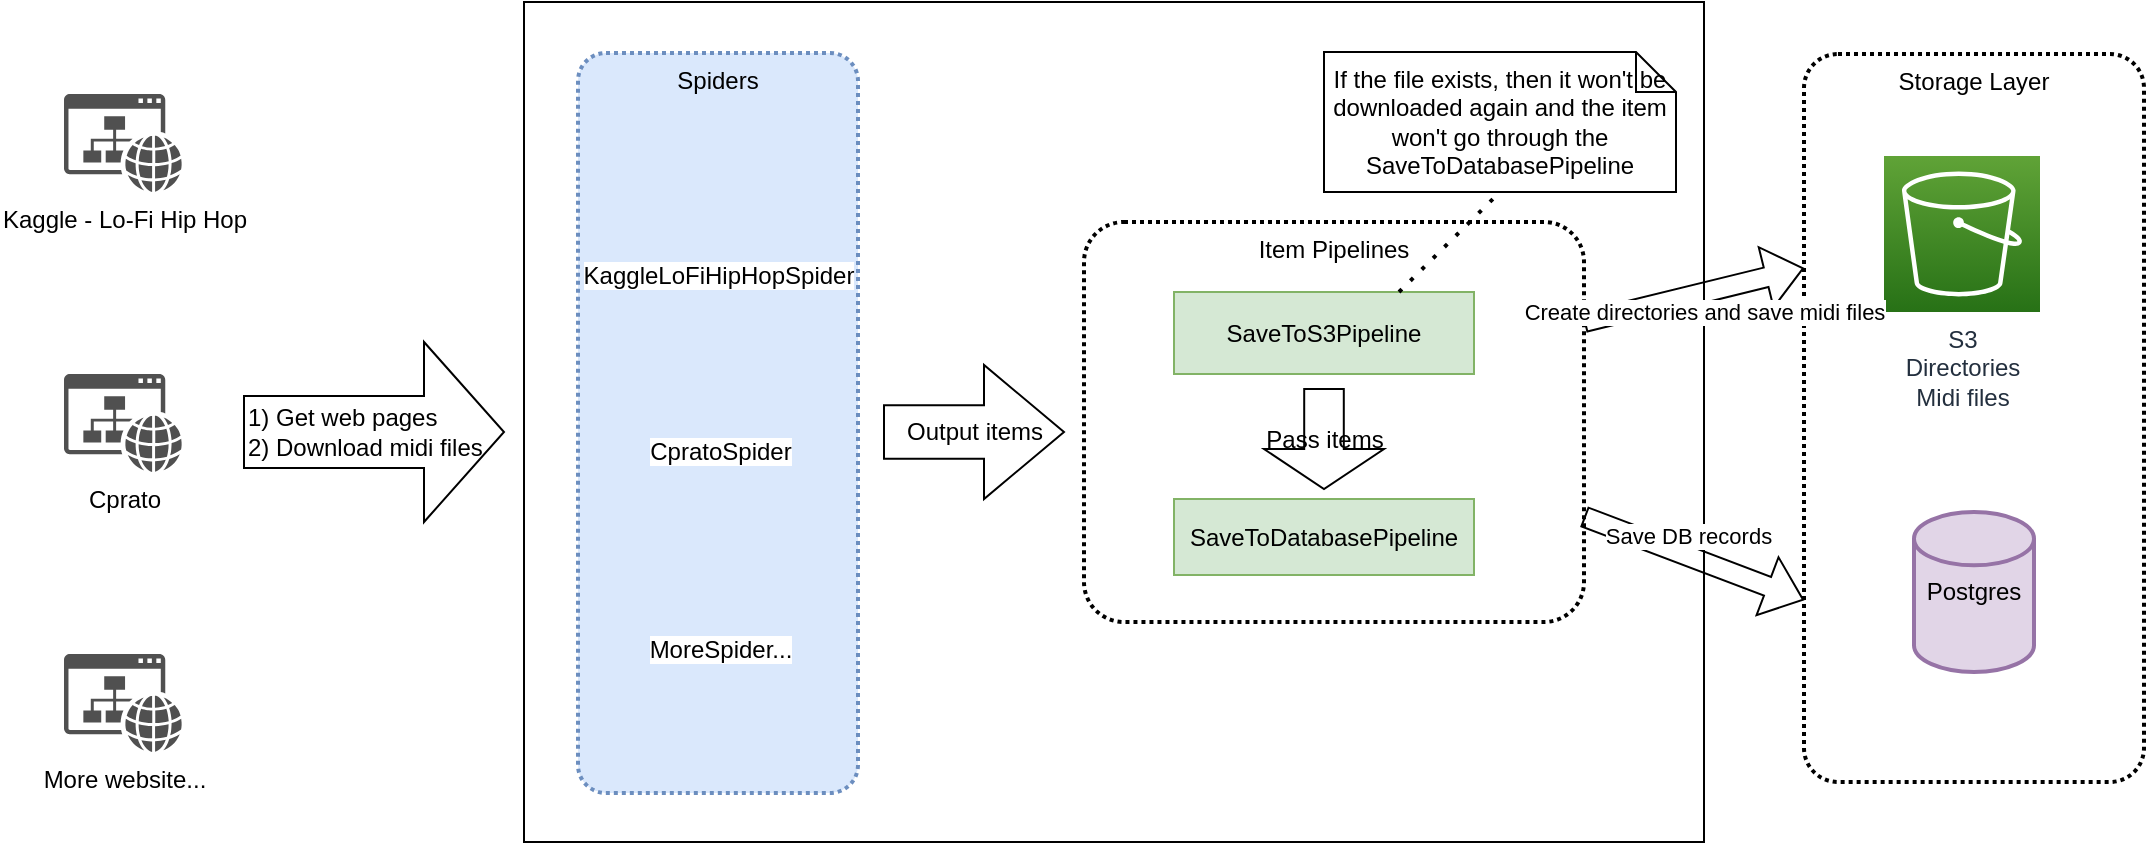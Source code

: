 <mxfile version="21.6.8" type="github">
  <diagram name="第 1 页" id="KAcV6QaegKqWOvZqdOD0">
    <mxGraphModel dx="2501" dy="728" grid="1" gridSize="10" guides="1" tooltips="1" connect="1" arrows="1" fold="1" page="1" pageScale="1" pageWidth="827" pageHeight="1169" math="0" shadow="0">
      <root>
        <mxCell id="0" />
        <mxCell id="1" parent="0" />
        <mxCell id="ZnKwZtGsvDxtWSczT_U5-38" value="" style="rounded=0;whiteSpace=wrap;html=1;" vertex="1" parent="1">
          <mxGeometry x="230" y="90" width="590" height="420" as="geometry" />
        </mxCell>
        <mxCell id="ZnKwZtGsvDxtWSczT_U5-5" value="Storage Layer" style="rounded=1;arcSize=10;dashed=1;fillColor=none;gradientColor=none;dashPattern=1 1;strokeWidth=2;verticalAlign=top;" vertex="1" parent="1">
          <mxGeometry x="870" y="116" width="170" height="364" as="geometry" />
        </mxCell>
        <mxCell id="ZnKwZtGsvDxtWSczT_U5-1" value="S3&lt;br&gt;Directories&lt;br&gt;Midi files" style="sketch=0;points=[[0,0,0],[0.25,0,0],[0.5,0,0],[0.75,0,0],[1,0,0],[0,1,0],[0.25,1,0],[0.5,1,0],[0.75,1,0],[1,1,0],[0,0.25,0],[0,0.5,0],[0,0.75,0],[1,0.25,0],[1,0.5,0],[1,0.75,0]];outlineConnect=0;fontColor=#232F3E;gradientColor=#60A337;gradientDirection=north;fillColor=#277116;strokeColor=#ffffff;dashed=0;verticalLabelPosition=bottom;verticalAlign=top;align=center;html=1;fontSize=12;fontStyle=0;aspect=fixed;shape=mxgraph.aws4.resourceIcon;resIcon=mxgraph.aws4.s3;" vertex="1" parent="1">
          <mxGeometry x="910" y="167" width="78" height="78" as="geometry" />
        </mxCell>
        <mxCell id="ZnKwZtGsvDxtWSczT_U5-4" value="Postgres" style="strokeWidth=2;html=1;shape=mxgraph.flowchart.database;whiteSpace=wrap;fillColor=#e1d5e7;strokeColor=#9673a6;" vertex="1" parent="1">
          <mxGeometry x="925" y="345" width="60" height="80" as="geometry" />
        </mxCell>
        <mxCell id="ZnKwZtGsvDxtWSczT_U5-6" value="Spiders" style="rounded=1;arcSize=10;dashed=1;fillColor=#dae8fc;dashPattern=1 1;strokeWidth=2;verticalAlign=top;strokeColor=#6c8ebf;" vertex="1" parent="1">
          <mxGeometry x="257" y="115.5" width="140" height="370" as="geometry" />
        </mxCell>
        <mxCell id="ZnKwZtGsvDxtWSczT_U5-7" value="Kaggle - Lo-Fi Hip Hop" style="sketch=0;pointerEvents=1;shadow=0;dashed=0;html=1;strokeColor=none;fillColor=#505050;labelPosition=center;verticalLabelPosition=bottom;verticalAlign=top;outlineConnect=0;align=center;shape=mxgraph.office.concepts.website;" vertex="1" parent="1">
          <mxGeometry y="136" width="59" height="49" as="geometry" />
        </mxCell>
        <mxCell id="ZnKwZtGsvDxtWSczT_U5-8" value="Cprato" style="sketch=0;pointerEvents=1;shadow=0;dashed=0;html=1;strokeColor=none;fillColor=#505050;labelPosition=center;verticalLabelPosition=bottom;verticalAlign=top;outlineConnect=0;align=center;shape=mxgraph.office.concepts.website;" vertex="1" parent="1">
          <mxGeometry y="276" width="59" height="49" as="geometry" />
        </mxCell>
        <mxCell id="ZnKwZtGsvDxtWSczT_U5-11" value="More website..." style="sketch=0;pointerEvents=1;shadow=0;dashed=0;html=1;strokeColor=none;fillColor=#505050;labelPosition=center;verticalLabelPosition=bottom;verticalAlign=top;outlineConnect=0;align=center;shape=mxgraph.office.concepts.website;" vertex="1" parent="1">
          <mxGeometry y="416" width="59" height="49" as="geometry" />
        </mxCell>
        <mxCell id="ZnKwZtGsvDxtWSczT_U5-12" value="KaggleLoFiHipHopSpider" style="shape=image;html=1;verticalAlign=top;verticalLabelPosition=bottom;labelBackgroundColor=#ffffff;imageAspect=0;aspect=fixed;image=https://cdn2.iconfinder.com/data/icons/free-line-halloween-icons/24/Spider-128.png" vertex="1" parent="1">
          <mxGeometry x="312.5" y="185" width="28" height="28" as="geometry" />
        </mxCell>
        <mxCell id="ZnKwZtGsvDxtWSczT_U5-13" value="CpratoSpider" style="shape=image;html=1;verticalAlign=top;verticalLabelPosition=bottom;labelBackgroundColor=#ffffff;imageAspect=0;aspect=fixed;image=https://cdn2.iconfinder.com/data/icons/free-line-halloween-icons/24/Spider-128.png" vertex="1" parent="1">
          <mxGeometry x="315.5" y="276" width="25" height="25" as="geometry" />
        </mxCell>
        <mxCell id="ZnKwZtGsvDxtWSczT_U5-14" value="MoreSpider..." style="shape=image;html=1;verticalAlign=top;verticalLabelPosition=bottom;labelBackgroundColor=#ffffff;imageAspect=0;aspect=fixed;image=https://cdn2.iconfinder.com/data/icons/free-line-halloween-icons/24/Spider-128.png" vertex="1" parent="1">
          <mxGeometry x="313" y="370" width="30" height="30" as="geometry" />
        </mxCell>
        <mxCell id="ZnKwZtGsvDxtWSczT_U5-15" value="Item Pipelines" style="rounded=1;arcSize=10;dashed=1;fillColor=none;gradientColor=none;dashPattern=1 1;strokeWidth=2;verticalAlign=top;" vertex="1" parent="1">
          <mxGeometry x="510" y="200" width="250" height="200" as="geometry" />
        </mxCell>
        <mxCell id="ZnKwZtGsvDxtWSczT_U5-16" value="1) Get web pages&lt;br&gt;2) Download midi files" style="html=1;shadow=0;dashed=0;align=left;verticalAlign=middle;shape=mxgraph.arrows2.arrow;dy=0.6;dx=40;notch=0;" vertex="1" parent="1">
          <mxGeometry x="90" y="260" width="130" height="90" as="geometry" />
        </mxCell>
        <mxCell id="ZnKwZtGsvDxtWSczT_U5-20" value="SaveToDatabasePipeline" style="rounded=0;whiteSpace=wrap;html=1;fillColor=#d5e8d4;strokeColor=#82b366;" vertex="1" parent="1">
          <mxGeometry x="555" y="338.5" width="150" height="38" as="geometry" />
        </mxCell>
        <mxCell id="ZnKwZtGsvDxtWSczT_U5-22" value="SaveToS3Pipeline" style="rounded=0;whiteSpace=wrap;html=1;fillColor=#d5e8d4;strokeColor=#82b366;" vertex="1" parent="1">
          <mxGeometry x="555" y="235" width="150" height="41" as="geometry" />
        </mxCell>
        <mxCell id="ZnKwZtGsvDxtWSczT_U5-23" value="If the file exists, then it won&#39;t be downloaded again and the item won&#39;t go through the SaveToDatabasePipeline" style="shape=note;size=20;whiteSpace=wrap;html=1;" vertex="1" parent="1">
          <mxGeometry x="630" y="115" width="176" height="70" as="geometry" />
        </mxCell>
        <mxCell id="ZnKwZtGsvDxtWSczT_U5-24" value="" style="endArrow=none;dashed=1;html=1;dashPattern=1 3;strokeWidth=2;rounded=0;entryX=0.5;entryY=1;entryDx=0;entryDy=0;entryPerimeter=0;exitX=0.75;exitY=0;exitDx=0;exitDy=0;" edge="1" parent="1" source="ZnKwZtGsvDxtWSczT_U5-22" target="ZnKwZtGsvDxtWSczT_U5-23">
          <mxGeometry width="50" height="50" relative="1" as="geometry">
            <mxPoint x="320" y="439" as="sourcePoint" />
            <mxPoint x="370" y="389" as="targetPoint" />
          </mxGeometry>
        </mxCell>
        <mxCell id="ZnKwZtGsvDxtWSczT_U5-28" value="Output items" style="html=1;shadow=0;dashed=0;align=center;verticalAlign=middle;shape=mxgraph.arrows2.arrow;dy=0.6;dx=40;notch=0;" vertex="1" parent="1">
          <mxGeometry x="410" y="271.5" width="90" height="67" as="geometry" />
        </mxCell>
        <mxCell id="ZnKwZtGsvDxtWSczT_U5-33" value="" style="shape=flexArrow;endArrow=classic;html=1;rounded=0;entryX=0;entryY=0.294;entryDx=0;entryDy=0;entryPerimeter=0;exitX=1;exitY=0.25;exitDx=0;exitDy=0;" edge="1" parent="1" source="ZnKwZtGsvDxtWSczT_U5-15" target="ZnKwZtGsvDxtWSczT_U5-5">
          <mxGeometry width="50" height="50" relative="1" as="geometry">
            <mxPoint x="740" y="260" as="sourcePoint" />
            <mxPoint x="890" y="220" as="targetPoint" />
          </mxGeometry>
        </mxCell>
        <mxCell id="ZnKwZtGsvDxtWSczT_U5-39" value="Create directories and save midi files" style="edgeLabel;html=1;align=center;verticalAlign=middle;resizable=0;points=[];" vertex="1" connectable="0" parent="ZnKwZtGsvDxtWSczT_U5-33">
          <mxGeometry x="-0.315" y="-1" relative="1" as="geometry">
            <mxPoint x="22" y="3" as="offset" />
          </mxGeometry>
        </mxCell>
        <mxCell id="ZnKwZtGsvDxtWSczT_U5-36" value="Pass items" style="html=1;shadow=0;dashed=0;align=center;verticalAlign=middle;shape=mxgraph.arrows2.arrow;dy=0.67;dx=20;notch=0;rotation=90;horizontal=0;" vertex="1" parent="1">
          <mxGeometry x="605" y="278.5" width="50" height="60" as="geometry" />
        </mxCell>
        <mxCell id="ZnKwZtGsvDxtWSczT_U5-37" value="" style="shape=flexArrow;endArrow=classic;html=1;rounded=0;entryX=0;entryY=0.75;entryDx=0;entryDy=0;" edge="1" parent="1" source="ZnKwZtGsvDxtWSczT_U5-15" target="ZnKwZtGsvDxtWSczT_U5-5">
          <mxGeometry width="50" height="50" relative="1" as="geometry">
            <mxPoint x="740" y="360" as="sourcePoint" />
            <mxPoint x="890" y="320" as="targetPoint" />
          </mxGeometry>
        </mxCell>
        <mxCell id="ZnKwZtGsvDxtWSczT_U5-40" value="Save DB records" style="edgeLabel;html=1;align=center;verticalAlign=middle;resizable=0;points=[];" vertex="1" connectable="0" parent="ZnKwZtGsvDxtWSczT_U5-37">
          <mxGeometry x="-0.049" y="-1" relative="1" as="geometry">
            <mxPoint y="-11" as="offset" />
          </mxGeometry>
        </mxCell>
      </root>
    </mxGraphModel>
  </diagram>
</mxfile>
